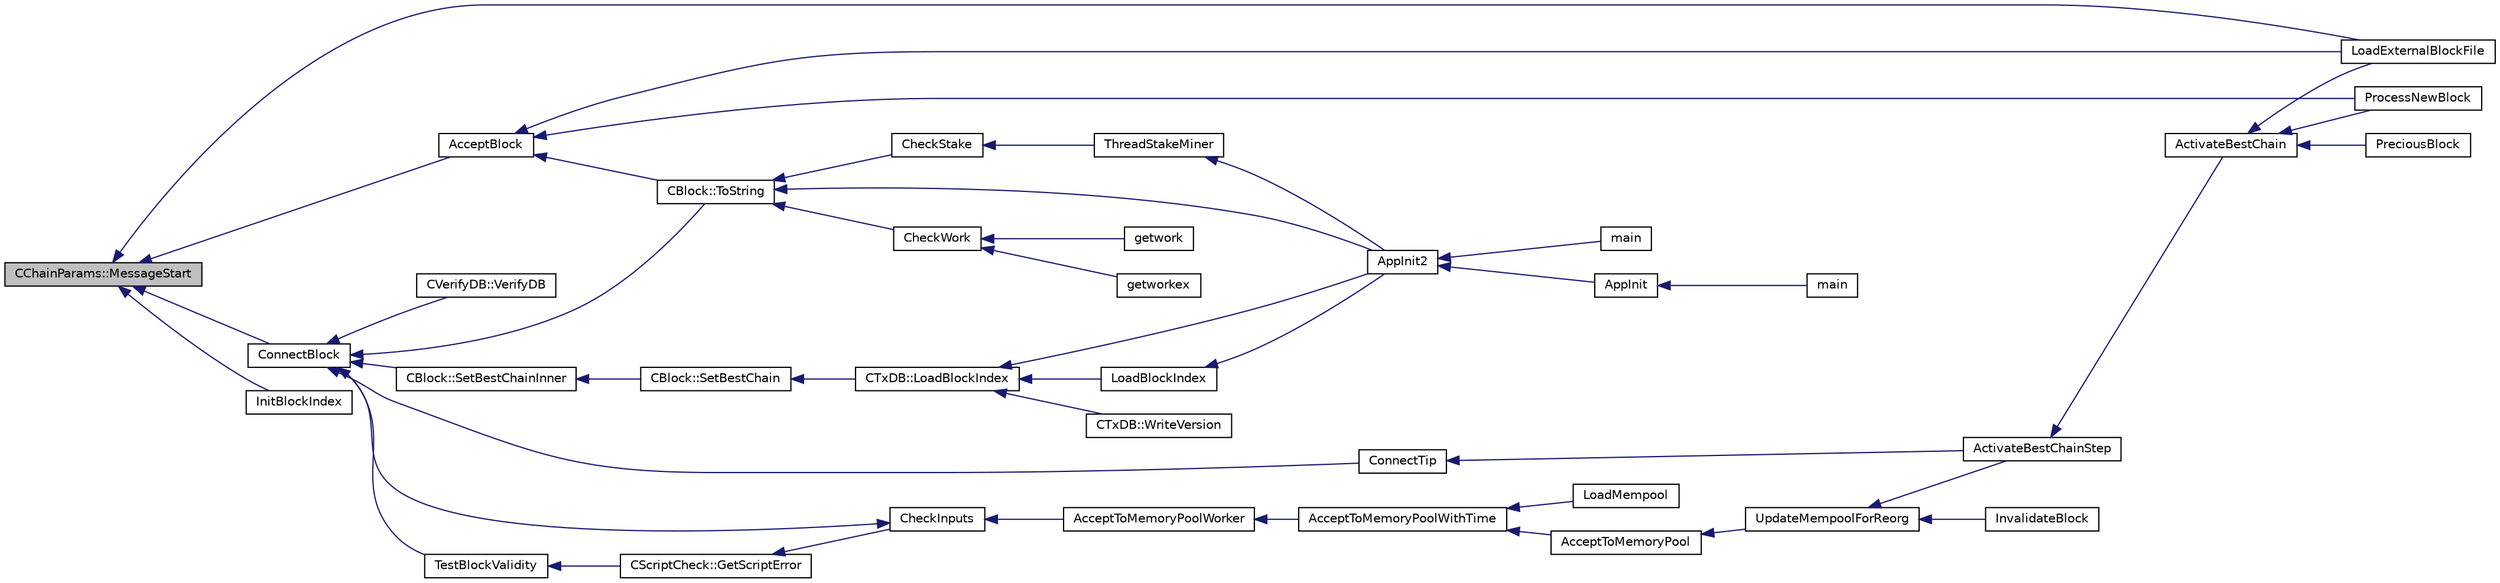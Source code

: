 digraph "CChainParams::MessageStart"
{
  edge [fontname="Helvetica",fontsize="10",labelfontname="Helvetica",labelfontsize="10"];
  node [fontname="Helvetica",fontsize="10",shape=record];
  rankdir="LR";
  Node911 [label="CChainParams::MessageStart",height=0.2,width=0.4,color="black", fillcolor="grey75", style="filled", fontcolor="black"];
  Node911 -> Node912 [dir="back",color="midnightblue",fontsize="10",style="solid",fontname="Helvetica"];
  Node912 [label="ConnectBlock",height=0.2,width=0.4,color="black", fillcolor="white", style="filled",URL="$dd/d7d/validation_8cpp.html#afafbb35ee38b98e832fcb8b159942055",tooltip="Apply the effects of this block (with given index) on the UTXO set represented by coins..."];
  Node912 -> Node913 [dir="back",color="midnightblue",fontsize="10",style="solid",fontname="Helvetica"];
  Node913 [label="CBlock::SetBestChainInner",height=0.2,width=0.4,color="black", fillcolor="white", style="filled",URL="$d3/d51/class_c_block.html#a82c90ccbecf89a38ff56d8429514e2c2"];
  Node913 -> Node914 [dir="back",color="midnightblue",fontsize="10",style="solid",fontname="Helvetica"];
  Node914 [label="CBlock::SetBestChain",height=0.2,width=0.4,color="black", fillcolor="white", style="filled",URL="$d3/d51/class_c_block.html#a6e308b2d75d1cfc4a75eda36feb60ca1"];
  Node914 -> Node915 [dir="back",color="midnightblue",fontsize="10",style="solid",fontname="Helvetica"];
  Node915 [label="CTxDB::LoadBlockIndex",height=0.2,width=0.4,color="black", fillcolor="white", style="filled",URL="$d9/d8d/class_c_tx_d_b.html#abcb9df0821d996f811f6604b452a26a0"];
  Node915 -> Node916 [dir="back",color="midnightblue",fontsize="10",style="solid",fontname="Helvetica"];
  Node916 [label="AppInit2",height=0.2,width=0.4,color="black", fillcolor="white", style="filled",URL="$d8/dc0/init_8h.html#a1a4c1bfbf6ba1db77e988b89b9cadfd3",tooltip="Initialize ion. "];
  Node916 -> Node917 [dir="back",color="midnightblue",fontsize="10",style="solid",fontname="Helvetica"];
  Node917 [label="AppInit",height=0.2,width=0.4,color="black", fillcolor="white", style="filled",URL="$d4/d35/iond_8cpp.html#ac59316b767e6984e1285f0531275286b"];
  Node917 -> Node918 [dir="back",color="midnightblue",fontsize="10",style="solid",fontname="Helvetica"];
  Node918 [label="main",height=0.2,width=0.4,color="black", fillcolor="white", style="filled",URL="$d4/d35/iond_8cpp.html#a0ddf1224851353fc92bfbff6f499fa97"];
  Node916 -> Node919 [dir="back",color="midnightblue",fontsize="10",style="solid",fontname="Helvetica"];
  Node919 [label="main",height=0.2,width=0.4,color="black", fillcolor="white", style="filled",URL="$d5/d2d/ion_8cpp.html#a0ddf1224851353fc92bfbff6f499fa97"];
  Node915 -> Node920 [dir="back",color="midnightblue",fontsize="10",style="solid",fontname="Helvetica"];
  Node920 [label="LoadBlockIndex",height=0.2,width=0.4,color="black", fillcolor="white", style="filled",URL="$d4/dbf/main_8h.html#a367f303d34b8a5501ac4d77bebab578c"];
  Node920 -> Node916 [dir="back",color="midnightblue",fontsize="10",style="solid",fontname="Helvetica"];
  Node915 -> Node921 [dir="back",color="midnightblue",fontsize="10",style="solid",fontname="Helvetica"];
  Node921 [label="CTxDB::WriteVersion",height=0.2,width=0.4,color="black", fillcolor="white", style="filled",URL="$d9/d8d/class_c_tx_d_b.html#aa30dbf235b1c229896097e1eb1ea9520"];
  Node912 -> Node922 [dir="back",color="midnightblue",fontsize="10",style="solid",fontname="Helvetica"];
  Node922 [label="CBlock::ToString",height=0.2,width=0.4,color="black", fillcolor="white", style="filled",URL="$d3/d51/class_c_block.html#a0e8a98f10831c00ae76b3a831c4804e5"];
  Node922 -> Node916 [dir="back",color="midnightblue",fontsize="10",style="solid",fontname="Helvetica"];
  Node922 -> Node923 [dir="back",color="midnightblue",fontsize="10",style="solid",fontname="Helvetica"];
  Node923 [label="CheckWork",height=0.2,width=0.4,color="black", fillcolor="white", style="filled",URL="$de/d13/miner_8h.html#aadd8a05aa6d8fae1c0f4daa5e971a12a",tooltip="Check mined proof-of-work block. "];
  Node923 -> Node924 [dir="back",color="midnightblue",fontsize="10",style="solid",fontname="Helvetica"];
  Node924 [label="getworkex",height=0.2,width=0.4,color="black", fillcolor="white", style="filled",URL="$d4/ddd/rpcmining_8cpp.html#aa40f86dc468a3f2ef4a3bba99e20a069"];
  Node923 -> Node925 [dir="back",color="midnightblue",fontsize="10",style="solid",fontname="Helvetica"];
  Node925 [label="getwork",height=0.2,width=0.4,color="black", fillcolor="white", style="filled",URL="$d4/ddd/rpcmining_8cpp.html#a356be62c93d38267a7da9e1cb644d547"];
  Node922 -> Node926 [dir="back",color="midnightblue",fontsize="10",style="solid",fontname="Helvetica"];
  Node926 [label="CheckStake",height=0.2,width=0.4,color="black", fillcolor="white", style="filled",URL="$de/d13/miner_8h.html#a68be4bcfa03b86095641eac5ca996fed",tooltip="Check mined proof-of-stake block. "];
  Node926 -> Node927 [dir="back",color="midnightblue",fontsize="10",style="solid",fontname="Helvetica"];
  Node927 [label="ThreadStakeMiner",height=0.2,width=0.4,color="black", fillcolor="white", style="filled",URL="$d6/de3/miner_8cpp.html#a31faece5ef0e403969b3d3debd79b352"];
  Node927 -> Node916 [dir="back",color="midnightblue",fontsize="10",style="solid",fontname="Helvetica"];
  Node912 -> Node928 [dir="back",color="midnightblue",fontsize="10",style="solid",fontname="Helvetica"];
  Node928 [label="ConnectTip",height=0.2,width=0.4,color="black", fillcolor="white", style="filled",URL="$dd/d7d/validation_8cpp.html#a6aed3630ddc1f0822daf257250d4799a",tooltip="Connect a new block to chainActive. "];
  Node928 -> Node929 [dir="back",color="midnightblue",fontsize="10",style="solid",fontname="Helvetica"];
  Node929 [label="ActivateBestChainStep",height=0.2,width=0.4,color="black", fillcolor="white", style="filled",URL="$dd/d7d/validation_8cpp.html#a4e2b817360d39dc766271f51fc146c96",tooltip="Try to make some progress towards making pindexMostWork the active block. "];
  Node929 -> Node930 [dir="back",color="midnightblue",fontsize="10",style="solid",fontname="Helvetica"];
  Node930 [label="ActivateBestChain",height=0.2,width=0.4,color="black", fillcolor="white", style="filled",URL="$db/d38/validation_8h.html#a81d9ced51eb72d4df66abddb00318b64",tooltip="Find the best known block, and make it the tip of the block chain. "];
  Node930 -> Node931 [dir="back",color="midnightblue",fontsize="10",style="solid",fontname="Helvetica"];
  Node931 [label="PreciousBlock",height=0.2,width=0.4,color="black", fillcolor="white", style="filled",URL="$db/d38/validation_8h.html#a04e493dc156338a1b2f457f7a7feaaa9",tooltip="Mark a block as precious and reorganize. "];
  Node930 -> Node932 [dir="back",color="midnightblue",fontsize="10",style="solid",fontname="Helvetica"];
  Node932 [label="ProcessNewBlock",height=0.2,width=0.4,color="black", fillcolor="white", style="filled",URL="$db/d38/validation_8h.html#a290fce59049c0951b8eb73f0129bf6f0",tooltip="Process an incoming block. "];
  Node930 -> Node933 [dir="back",color="midnightblue",fontsize="10",style="solid",fontname="Helvetica"];
  Node933 [label="LoadExternalBlockFile",height=0.2,width=0.4,color="black", fillcolor="white", style="filled",URL="$db/d38/validation_8h.html#a2233339a13d09038cf2e46f4d0144be4",tooltip="Import blocks from an external file. "];
  Node912 -> Node934 [dir="back",color="midnightblue",fontsize="10",style="solid",fontname="Helvetica"];
  Node934 [label="TestBlockValidity",height=0.2,width=0.4,color="black", fillcolor="white", style="filled",URL="$db/d38/validation_8h.html#a12c39e969c9077605ae8a91730fb78d3",tooltip="Check a block is completely valid from start to finish (only works on top of our current best block..."];
  Node934 -> Node935 [dir="back",color="midnightblue",fontsize="10",style="solid",fontname="Helvetica"];
  Node935 [label="CScriptCheck::GetScriptError",height=0.2,width=0.4,color="black", fillcolor="white", style="filled",URL="$df/d12/class_c_script_check.html#a1340496c37e521c253606b5957173afd"];
  Node935 -> Node936 [dir="back",color="midnightblue",fontsize="10",style="solid",fontname="Helvetica"];
  Node936 [label="CheckInputs",height=0.2,width=0.4,color="black", fillcolor="white", style="filled",URL="$dd/d7d/validation_8cpp.html#a48897c72856156ef5606fc27fe1954f3",tooltip="Check whether all inputs of this transaction are valid (no double spends, scripts & sigs..."];
  Node936 -> Node937 [dir="back",color="midnightblue",fontsize="10",style="solid",fontname="Helvetica"];
  Node937 [label="AcceptToMemoryPoolWorker",height=0.2,width=0.4,color="black", fillcolor="white", style="filled",URL="$dd/d7d/validation_8cpp.html#a274b0623037c72315662a07ecf760176"];
  Node937 -> Node938 [dir="back",color="midnightblue",fontsize="10",style="solid",fontname="Helvetica"];
  Node938 [label="AcceptToMemoryPoolWithTime",height=0.2,width=0.4,color="black", fillcolor="white", style="filled",URL="$dd/d7d/validation_8cpp.html#a7e5d2eb678cdda338b2dc803a2d4999f",tooltip="(try to) add transaction to memory pool with a specified acceptance time "];
  Node938 -> Node939 [dir="back",color="midnightblue",fontsize="10",style="solid",fontname="Helvetica"];
  Node939 [label="AcceptToMemoryPool",height=0.2,width=0.4,color="black", fillcolor="white", style="filled",URL="$db/d38/validation_8h.html#a25cdf856fb2107e0e96fd6bf4c0619cb",tooltip="(try to) add transaction to memory pool plTxnReplaced will be appended to with all transactions repla..."];
  Node939 -> Node940 [dir="back",color="midnightblue",fontsize="10",style="solid",fontname="Helvetica"];
  Node940 [label="UpdateMempoolForReorg",height=0.2,width=0.4,color="black", fillcolor="white", style="filled",URL="$dd/d7d/validation_8cpp.html#aaa1204b724d7b62f09ef22df4c6a592d"];
  Node940 -> Node929 [dir="back",color="midnightblue",fontsize="10",style="solid",fontname="Helvetica"];
  Node940 -> Node941 [dir="back",color="midnightblue",fontsize="10",style="solid",fontname="Helvetica"];
  Node941 [label="InvalidateBlock",height=0.2,width=0.4,color="black", fillcolor="white", style="filled",URL="$db/d38/validation_8h.html#adf70cddb5b3b3218a7f22da08dc4a456",tooltip="Mark a block as invalid. "];
  Node938 -> Node942 [dir="back",color="midnightblue",fontsize="10",style="solid",fontname="Helvetica"];
  Node942 [label="LoadMempool",height=0.2,width=0.4,color="black", fillcolor="white", style="filled",URL="$db/d38/validation_8h.html#adea951730b49ef41e5390df5be8d3f1b",tooltip="Load the mempool from disk. "];
  Node936 -> Node912 [dir="back",color="midnightblue",fontsize="10",style="solid",fontname="Helvetica"];
  Node912 -> Node943 [dir="back",color="midnightblue",fontsize="10",style="solid",fontname="Helvetica"];
  Node943 [label="CVerifyDB::VerifyDB",height=0.2,width=0.4,color="black", fillcolor="white", style="filled",URL="$d7/da0/class_c_verify_d_b.html#af12e07230f20d23cf01d417d0e785c49"];
  Node911 -> Node944 [dir="back",color="midnightblue",fontsize="10",style="solid",fontname="Helvetica"];
  Node944 [label="AcceptBlock",height=0.2,width=0.4,color="black", fillcolor="white", style="filled",URL="$dd/d7d/validation_8cpp.html#aaa7054d6767ac72da76062adba62e296",tooltip="Store block on disk. "];
  Node944 -> Node922 [dir="back",color="midnightblue",fontsize="10",style="solid",fontname="Helvetica"];
  Node944 -> Node932 [dir="back",color="midnightblue",fontsize="10",style="solid",fontname="Helvetica"];
  Node944 -> Node933 [dir="back",color="midnightblue",fontsize="10",style="solid",fontname="Helvetica"];
  Node911 -> Node945 [dir="back",color="midnightblue",fontsize="10",style="solid",fontname="Helvetica"];
  Node945 [label="InitBlockIndex",height=0.2,width=0.4,color="black", fillcolor="white", style="filled",URL="$db/d38/validation_8h.html#aaf2e19311fff6b9cd421a9a9d59f7ff1",tooltip="Initialize a new block tree database + block data on disk. "];
  Node911 -> Node933 [dir="back",color="midnightblue",fontsize="10",style="solid",fontname="Helvetica"];
}
